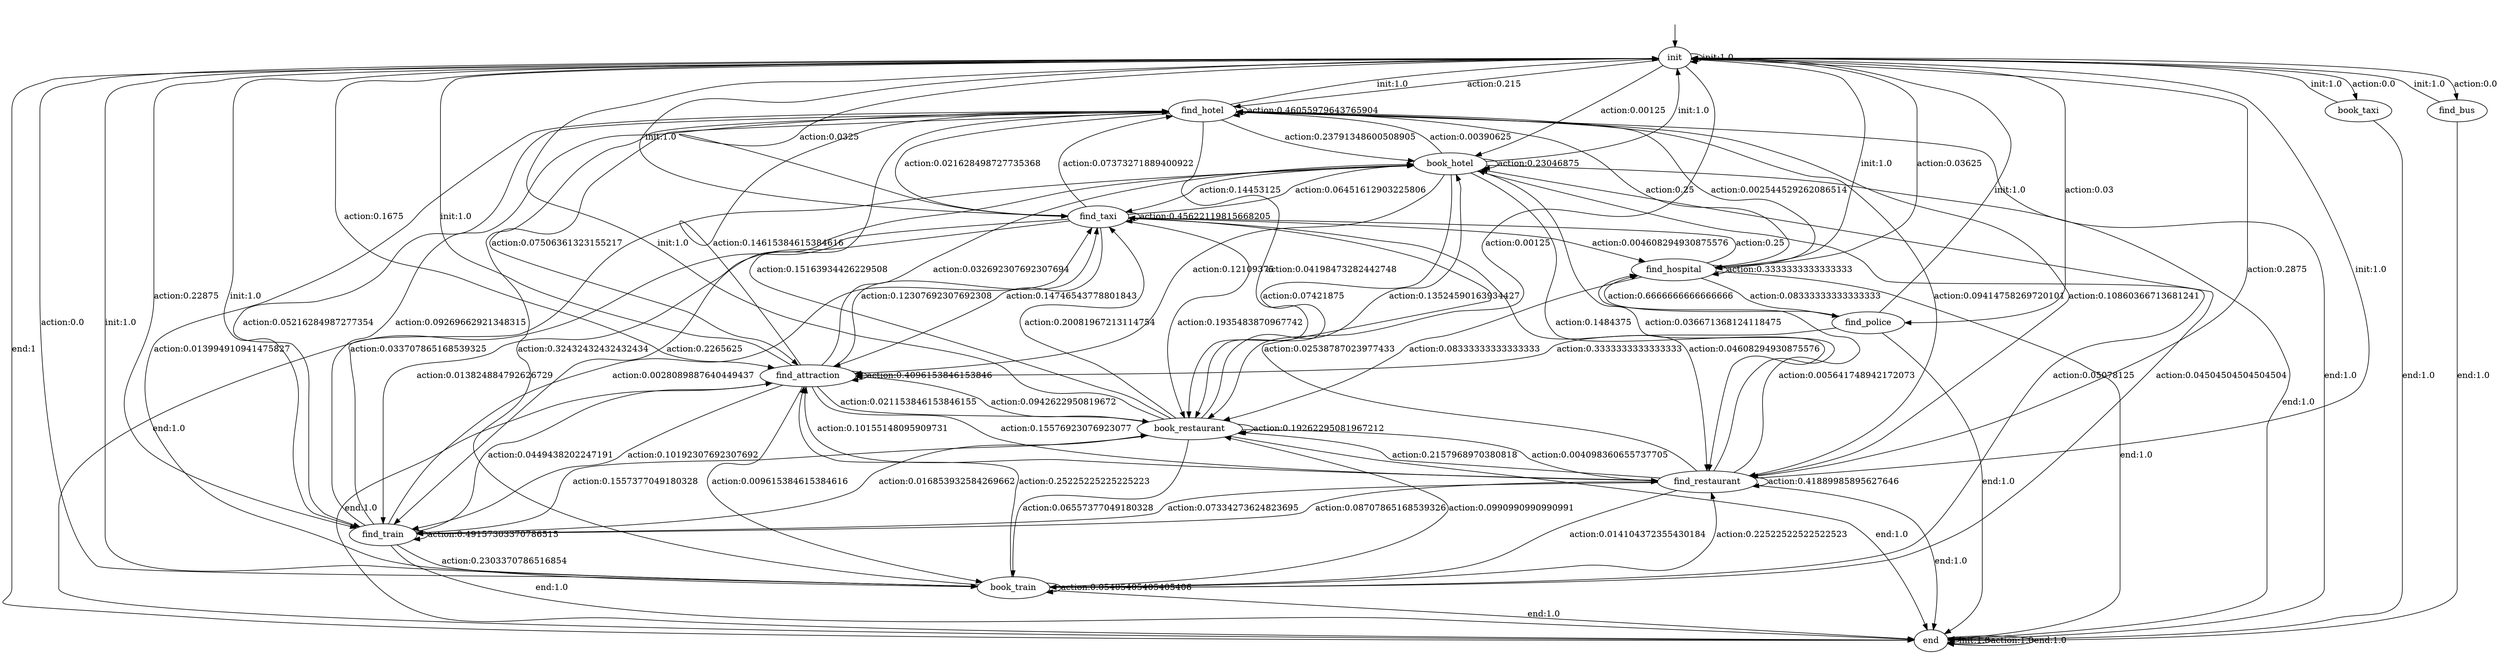digraph learned_mdp {
s0 [label="init"];
s1 [label="find_hotel"];
s2 [label="book_hotel"];
s3 [label="find_train"];
s4 [label="book_train"];
s5 [label="find_attraction"];
s6 [label="find_restaurant"];
s7 [label="book_restaurant"];
s8 [label="find_hospital"];
s9 [label="book_taxi"];
s10 [label="find_taxi"];
s11 [label="find_bus"];
s12 [label="find_police"];
s13 [label="end"];
s0 -> s0  [label="init:1.0"];
s0 -> s1  [label="action:0.215"];
s0 -> s2  [label="action:0.00125"];
s0 -> s3  [label="action:0.22875"];
s0 -> s4  [label="action:0.0"];
s0 -> s5  [label="action:0.1675"];
s0 -> s6  [label="action:0.2875"];
s0 -> s7  [label="action:0.00125"];
s0 -> s8  [label="action:0.03625"];
s0 -> s9  [label="action:0.0"];
s0 -> s10  [label="action:0.0325"];
s0 -> s11  [label="action:0.0"];
s0 -> s12  [label="action:0.03"];
s0 -> s13  [label="end:1"];
s1 -> s0  [label="init:1.0"];
s1 -> s1  [label="action:0.46055979643765904"];
s1 -> s2  [label="action:0.23791348600508905"];
s1 -> s3  [label="action:0.05216284987277354"];
s1 -> s4  [label="action:0.013994910941475827"];
s1 -> s5  [label="action:0.07506361323155217"];
s1 -> s6  [label="action:0.09414758269720101"];
s1 -> s7  [label="action:0.04198473282442748"];
s1 -> s8  [label="action:0.002544529262086514"];
s1 -> s10  [label="action:0.021628498727735368"];
s1 -> s13 [label="end:1.0"];
s2 -> s0  [label="init:1.0"];
s2 -> s1  [label="action:0.00390625"];
s2 -> s2  [label="action:0.23046875"];
s2 -> s3  [label="action:0.2265625"];
s2 -> s4  [label="action:0.05078125"];
s2 -> s5  [label="action:0.12109375"];
s2 -> s6  [label="action:0.1484375"];
s2 -> s7  [label="action:0.07421875"];
s2 -> s10  [label="action:0.14453125"];
s2 -> s13 [label="end:1.0"];
s3 -> s0  [label="init:1.0"];
s3 -> s1  [label="action:0.09269662921348315"];
s3 -> s2  [label="action:0.033707865168539325"];
s3 -> s3  [label="action:0.49157303370786515"];
s3 -> s4  [label="action:0.2303370786516854"];
s3 -> s5  [label="action:0.0449438202247191"];
s3 -> s6  [label="action:0.08707865168539326"];
s3 -> s7  [label="action:0.016853932584269662"];
s3 -> s10  [label="action:0.0028089887640449437"];
s3 -> s13 [label="end:1.0"];
s4 -> s0  [label="init:1.0"];
s4 -> s1  [label="action:0.32432432432432434"];
s4 -> s2  [label="action:0.04504504504504504"];
s4 -> s4  [label="action:0.05405405405405406"];
s4 -> s5  [label="action:0.25225225225225223"];
s4 -> s6  [label="action:0.22522522522522523"];
s4 -> s7  [label="action:0.0990990990990991"];
s4 -> s13 [label="end:1.0"];
s5 -> s0  [label="init:1.0"];
s5 -> s1  [label="action:0.14615384615384616"];
s5 -> s2  [label="action:0.032692307692307694"];
s5 -> s3  [label="action:0.10192307692307692"];
s5 -> s4  [label="action:0.009615384615384616"];
s5 -> s5  [label="action:0.4096153846153846"];
s5 -> s6  [label="action:0.15576923076923077"];
s5 -> s7  [label="action:0.021153846153846155"];
s5 -> s10  [label="action:0.12307692307692308"];
s5 -> s13 [label="end:1.0"];
s6 -> s0  [label="init:1.0"];
s6 -> s1  [label="action:0.10860366713681241"];
s6 -> s2  [label="action:0.036671368124118475"];
s6 -> s3  [label="action:0.07334273624823695"];
s6 -> s4  [label="action:0.014104372355430184"];
s6 -> s5  [label="action:0.10155148095909731"];
s6 -> s6  [label="action:0.41889985895627646"];
s6 -> s7  [label="action:0.2157968970380818"];
s6 -> s8  [label="action:0.005641748942172073"];
s6 -> s10  [label="action:0.02538787023977433"];
s6 -> s13 [label="end:1.0"];
s7 -> s0  [label="init:1.0"];
s7 -> s1  [label="action:0.15163934426229508"];
s7 -> s2  [label="action:0.13524590163934427"];
s7 -> s3  [label="action:0.1557377049180328"];
s7 -> s4  [label="action:0.06557377049180328"];
s7 -> s5  [label="action:0.0942622950819672"];
s7 -> s6  [label="action:0.004098360655737705"];
s7 -> s7  [label="action:0.19262295081967212"];
s7 -> s10  [label="action:0.20081967213114754"];
s7 -> s13 [label="end:1.0"];
s8 -> s0  [label="init:1.0"];
s8 -> s1  [label="action:0.25"];
s8 -> s7  [label="action:0.08333333333333333"];
s8 -> s8  [label="action:0.3333333333333333"];
s8 -> s10  [label="action:0.25"];
s8 -> s12  [label="action:0.08333333333333333"];
s8 -> s13 [label="end:1.0"];
s9 -> s0  [label="init:1.0"];
s9 -> s13 [label="end:1.0"];
s10 -> s0  [label="init:1.0"];
s10 -> s1  [label="action:0.07373271889400922"];
s10 -> s2  [label="action:0.06451612903225806"];
s10 -> s3  [label="action:0.013824884792626729"];
s10 -> s5  [label="action:0.14746543778801843"];
s10 -> s6  [label="action:0.04608294930875576"];
s10 -> s7  [label="action:0.1935483870967742"];
s10 -> s8  [label="action:0.004608294930875576"];
s10 -> s10  [label="action:0.45622119815668205"];
s10 -> s13 [label="end:1.0"];
s11 -> s0  [label="init:1.0"];
s11 -> s13 [label="end:1.0"];
s12 -> s0  [label="init:1.0"];
s12 -> s5  [label="action:0.3333333333333333"];
s12 -> s8  [label="action:0.6666666666666666"];
s12 -> s13 [label="end:1.0"];
s13 -> s13 [label="init:1.0"];
s13 -> s13  [label="action:1.0"];
s13 -> s13  [label="end:1.0"];
__start0 [label="", shape=none];
__start0 -> s0  [label=""];
}